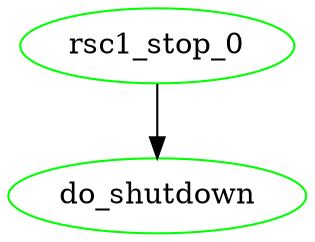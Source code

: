 digraph "g" {
	size = "30,30"
"rsc1_stop_0" [ color="green" ]
"do_shutdown" [ color="green" ]
"rsc1_stop_0" -> "do_shutdown"
}
